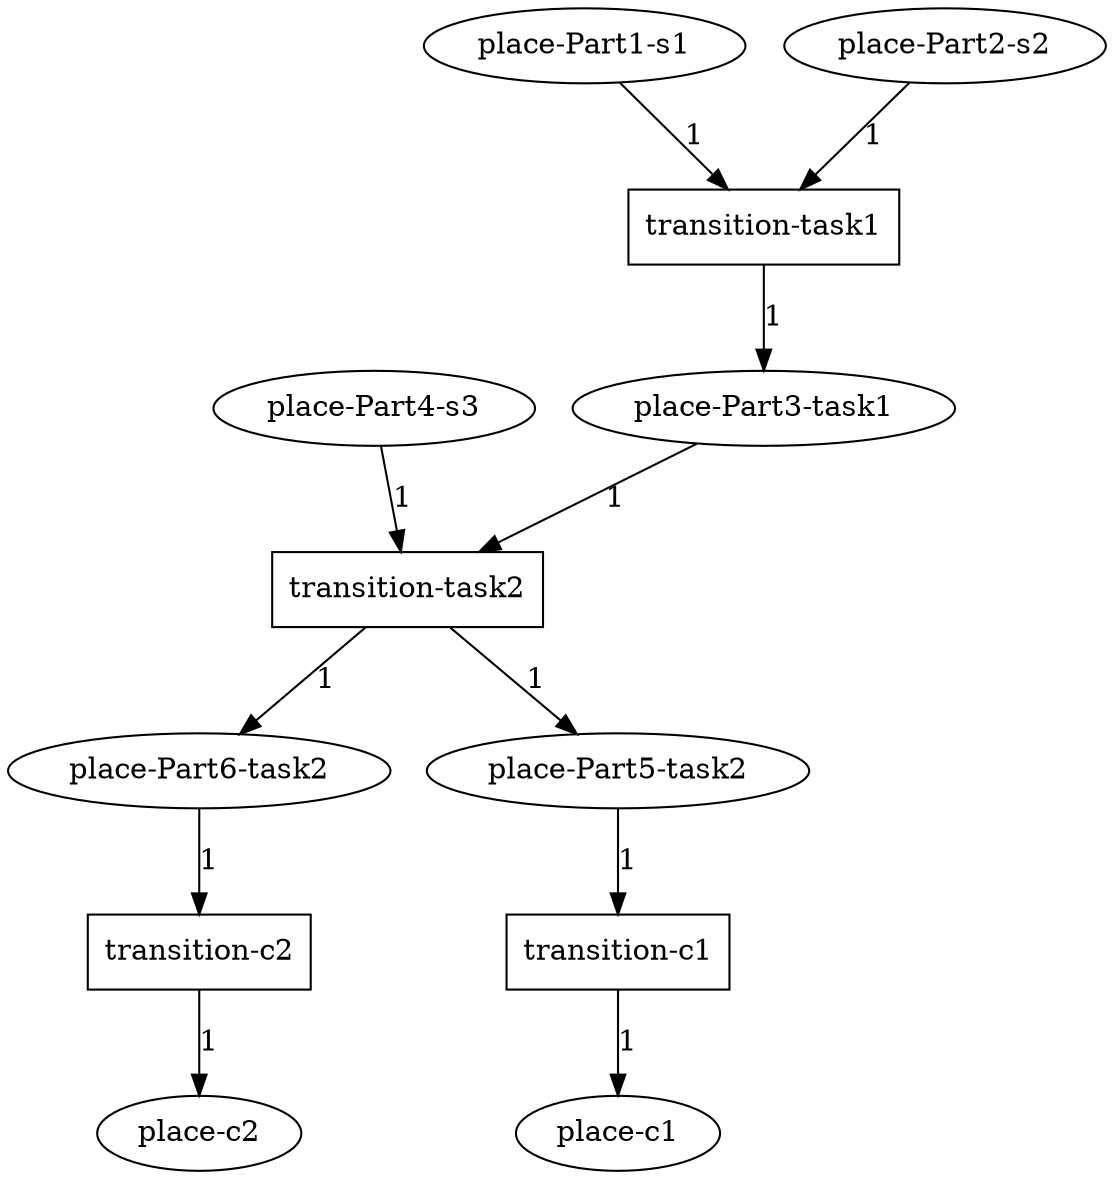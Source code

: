 digraph PRIME {
// Place place-Part4-s3
	272993236358750021620488000061311091958 [label="place-Part4-s3"];
// Place place-c1
	123403881570288209178917236922312129929 [label="place-c1"];
// Place place-Part6-task2
	210826089982144819982147702538009308673 [label="place-Part6-task2"];
// Place place-Part3-task1
	71556171842718104811110823590392284564 [label="place-Part3-task1"];
// Place place-Part1-s1
	154041460916945528028811359677627477187 [label="place-Part1-s1"];
// Place place-Part5-task2
	126173696901286596529482712792543030575 [label="place-Part5-task2"];
// Place place-c2
	161547459361593555882105454719116789734 [label="place-c2"];
// Place place-Part2-s2
	151536803502727913861960324386701656655 [label="place-Part2-s2"];
// Transition transition-task1
	4558398395844329241904439206758391897 [label="transition-task1",shape=box];
// Transition transition-c1
	297166122339260304820621707374840613905 [label="transition-c1",shape=box];
// Transition transition-c2
	22292648634997030014825785990224121874 [label="transition-c2",shape=box];
// Transition transition-task2
	66163116657477006758911193461193150936 [label="transition-task2",shape=box];
	210826089982144819982147702538009308673 -> 22292648634997030014825785990224121874 [label="1"];
	22292648634997030014825785990224121874 -> 161547459361593555882105454719116789734 [label="1"];
	272993236358750021620488000061311091958 -> 66163116657477006758911193461193150936 [label="1"];
	71556171842718104811110823590392284564 -> 66163116657477006758911193461193150936 [label="1"];
	66163116657477006758911193461193150936 -> 126173696901286596529482712792543030575 [label="1"];
	66163116657477006758911193461193150936 -> 210826089982144819982147702538009308673 [label="1"];
	154041460916945528028811359677627477187 -> 4558398395844329241904439206758391897 [label="1"];
	151536803502727913861960324386701656655 -> 4558398395844329241904439206758391897 [label="1"];
	4558398395844329241904439206758391897 -> 71556171842718104811110823590392284564 [label="1"];
	126173696901286596529482712792543030575 -> 297166122339260304820621707374840613905 [label="1"];
	297166122339260304820621707374840613905 -> 123403881570288209178917236922312129929 [label="1"];
}